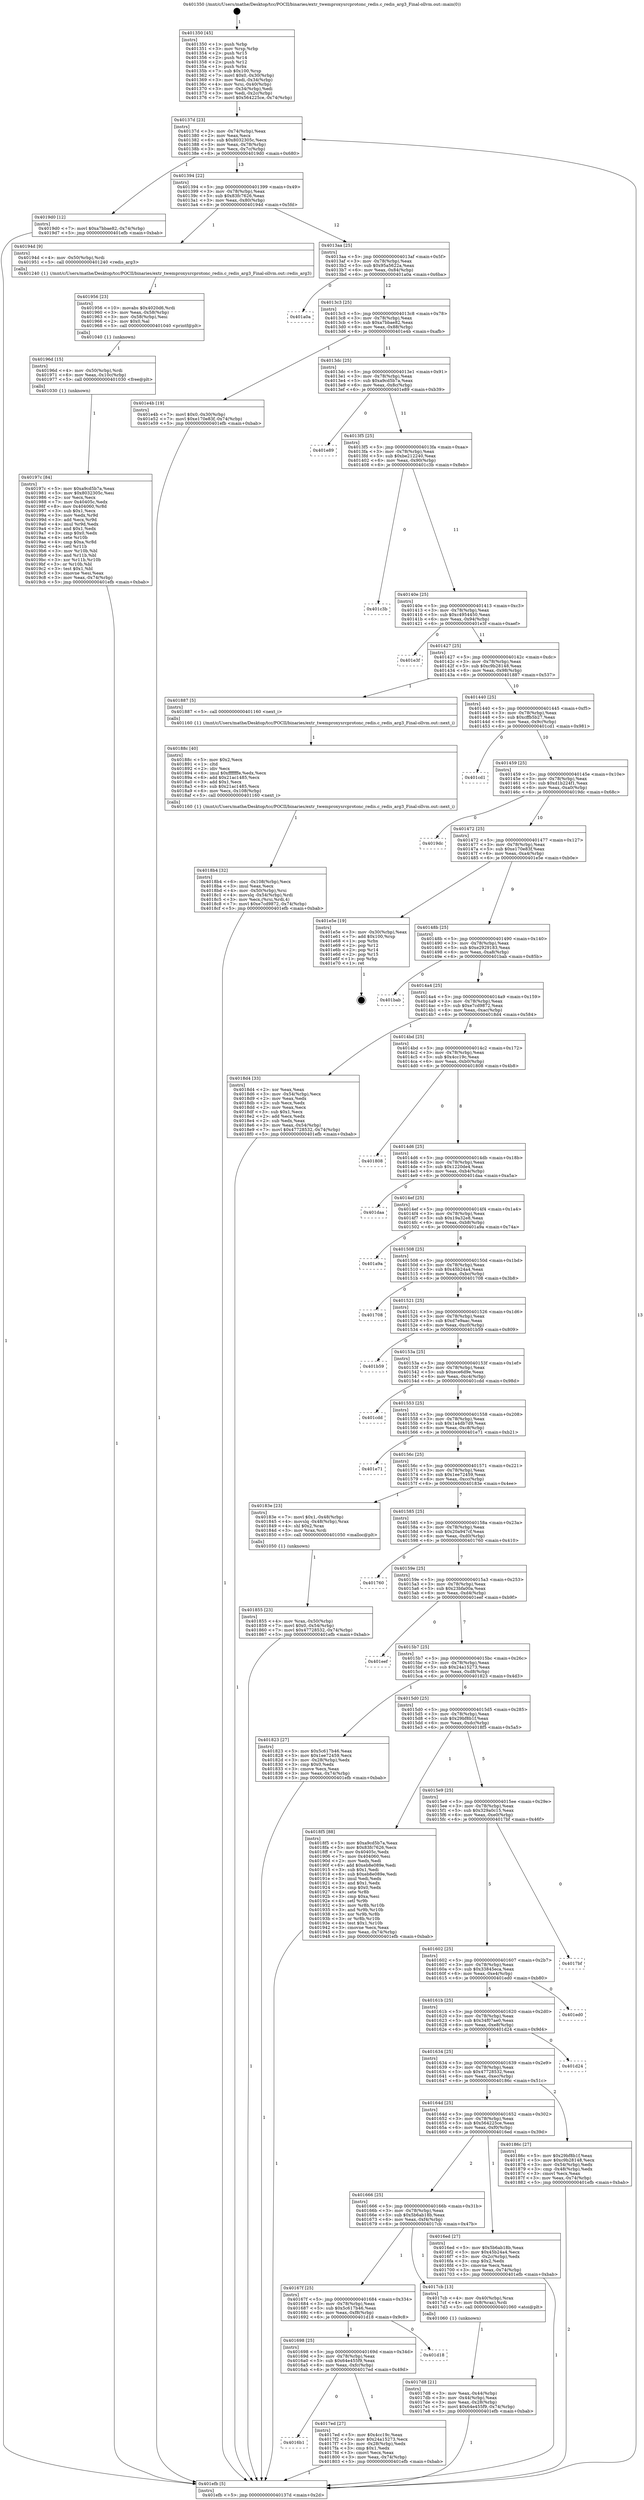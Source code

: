 digraph "0x401350" {
  label = "0x401350 (/mnt/c/Users/mathe/Desktop/tcc/POCII/binaries/extr_twemproxysrcprotonc_redis.c_redis_arg3_Final-ollvm.out::main(0))"
  labelloc = "t"
  node[shape=record]

  Entry [label="",width=0.3,height=0.3,shape=circle,fillcolor=black,style=filled]
  "0x40137d" [label="{
     0x40137d [23]\l
     | [instrs]\l
     &nbsp;&nbsp;0x40137d \<+3\>: mov -0x74(%rbp),%eax\l
     &nbsp;&nbsp;0x401380 \<+2\>: mov %eax,%ecx\l
     &nbsp;&nbsp;0x401382 \<+6\>: sub $0x8032305c,%ecx\l
     &nbsp;&nbsp;0x401388 \<+3\>: mov %eax,-0x78(%rbp)\l
     &nbsp;&nbsp;0x40138b \<+3\>: mov %ecx,-0x7c(%rbp)\l
     &nbsp;&nbsp;0x40138e \<+6\>: je 00000000004019d0 \<main+0x680\>\l
  }"]
  "0x4019d0" [label="{
     0x4019d0 [12]\l
     | [instrs]\l
     &nbsp;&nbsp;0x4019d0 \<+7\>: movl $0xa7bbae82,-0x74(%rbp)\l
     &nbsp;&nbsp;0x4019d7 \<+5\>: jmp 0000000000401efb \<main+0xbab\>\l
  }"]
  "0x401394" [label="{
     0x401394 [22]\l
     | [instrs]\l
     &nbsp;&nbsp;0x401394 \<+5\>: jmp 0000000000401399 \<main+0x49\>\l
     &nbsp;&nbsp;0x401399 \<+3\>: mov -0x78(%rbp),%eax\l
     &nbsp;&nbsp;0x40139c \<+5\>: sub $0x83fc7626,%eax\l
     &nbsp;&nbsp;0x4013a1 \<+3\>: mov %eax,-0x80(%rbp)\l
     &nbsp;&nbsp;0x4013a4 \<+6\>: je 000000000040194d \<main+0x5fd\>\l
  }"]
  Exit [label="",width=0.3,height=0.3,shape=circle,fillcolor=black,style=filled,peripheries=2]
  "0x40194d" [label="{
     0x40194d [9]\l
     | [instrs]\l
     &nbsp;&nbsp;0x40194d \<+4\>: mov -0x50(%rbp),%rdi\l
     &nbsp;&nbsp;0x401951 \<+5\>: call 0000000000401240 \<redis_arg3\>\l
     | [calls]\l
     &nbsp;&nbsp;0x401240 \{1\} (/mnt/c/Users/mathe/Desktop/tcc/POCII/binaries/extr_twemproxysrcprotonc_redis.c_redis_arg3_Final-ollvm.out::redis_arg3)\l
  }"]
  "0x4013aa" [label="{
     0x4013aa [25]\l
     | [instrs]\l
     &nbsp;&nbsp;0x4013aa \<+5\>: jmp 00000000004013af \<main+0x5f\>\l
     &nbsp;&nbsp;0x4013af \<+3\>: mov -0x78(%rbp),%eax\l
     &nbsp;&nbsp;0x4013b2 \<+5\>: sub $0x95a5622a,%eax\l
     &nbsp;&nbsp;0x4013b7 \<+6\>: mov %eax,-0x84(%rbp)\l
     &nbsp;&nbsp;0x4013bd \<+6\>: je 0000000000401a0a \<main+0x6ba\>\l
  }"]
  "0x40197c" [label="{
     0x40197c [84]\l
     | [instrs]\l
     &nbsp;&nbsp;0x40197c \<+5\>: mov $0xa9cd5b7a,%eax\l
     &nbsp;&nbsp;0x401981 \<+5\>: mov $0x8032305c,%esi\l
     &nbsp;&nbsp;0x401986 \<+2\>: xor %ecx,%ecx\l
     &nbsp;&nbsp;0x401988 \<+7\>: mov 0x40405c,%edx\l
     &nbsp;&nbsp;0x40198f \<+8\>: mov 0x404060,%r8d\l
     &nbsp;&nbsp;0x401997 \<+3\>: sub $0x1,%ecx\l
     &nbsp;&nbsp;0x40199a \<+3\>: mov %edx,%r9d\l
     &nbsp;&nbsp;0x40199d \<+3\>: add %ecx,%r9d\l
     &nbsp;&nbsp;0x4019a0 \<+4\>: imul %r9d,%edx\l
     &nbsp;&nbsp;0x4019a4 \<+3\>: and $0x1,%edx\l
     &nbsp;&nbsp;0x4019a7 \<+3\>: cmp $0x0,%edx\l
     &nbsp;&nbsp;0x4019aa \<+4\>: sete %r10b\l
     &nbsp;&nbsp;0x4019ae \<+4\>: cmp $0xa,%r8d\l
     &nbsp;&nbsp;0x4019b2 \<+4\>: setl %r11b\l
     &nbsp;&nbsp;0x4019b6 \<+3\>: mov %r10b,%bl\l
     &nbsp;&nbsp;0x4019b9 \<+3\>: and %r11b,%bl\l
     &nbsp;&nbsp;0x4019bc \<+3\>: xor %r11b,%r10b\l
     &nbsp;&nbsp;0x4019bf \<+3\>: or %r10b,%bl\l
     &nbsp;&nbsp;0x4019c2 \<+3\>: test $0x1,%bl\l
     &nbsp;&nbsp;0x4019c5 \<+3\>: cmovne %esi,%eax\l
     &nbsp;&nbsp;0x4019c8 \<+3\>: mov %eax,-0x74(%rbp)\l
     &nbsp;&nbsp;0x4019cb \<+5\>: jmp 0000000000401efb \<main+0xbab\>\l
  }"]
  "0x401a0a" [label="{
     0x401a0a\l
  }", style=dashed]
  "0x4013c3" [label="{
     0x4013c3 [25]\l
     | [instrs]\l
     &nbsp;&nbsp;0x4013c3 \<+5\>: jmp 00000000004013c8 \<main+0x78\>\l
     &nbsp;&nbsp;0x4013c8 \<+3\>: mov -0x78(%rbp),%eax\l
     &nbsp;&nbsp;0x4013cb \<+5\>: sub $0xa7bbae82,%eax\l
     &nbsp;&nbsp;0x4013d0 \<+6\>: mov %eax,-0x88(%rbp)\l
     &nbsp;&nbsp;0x4013d6 \<+6\>: je 0000000000401e4b \<main+0xafb\>\l
  }"]
  "0x40196d" [label="{
     0x40196d [15]\l
     | [instrs]\l
     &nbsp;&nbsp;0x40196d \<+4\>: mov -0x50(%rbp),%rdi\l
     &nbsp;&nbsp;0x401971 \<+6\>: mov %eax,-0x10c(%rbp)\l
     &nbsp;&nbsp;0x401977 \<+5\>: call 0000000000401030 \<free@plt\>\l
     | [calls]\l
     &nbsp;&nbsp;0x401030 \{1\} (unknown)\l
  }"]
  "0x401e4b" [label="{
     0x401e4b [19]\l
     | [instrs]\l
     &nbsp;&nbsp;0x401e4b \<+7\>: movl $0x0,-0x30(%rbp)\l
     &nbsp;&nbsp;0x401e52 \<+7\>: movl $0xe170e83f,-0x74(%rbp)\l
     &nbsp;&nbsp;0x401e59 \<+5\>: jmp 0000000000401efb \<main+0xbab\>\l
  }"]
  "0x4013dc" [label="{
     0x4013dc [25]\l
     | [instrs]\l
     &nbsp;&nbsp;0x4013dc \<+5\>: jmp 00000000004013e1 \<main+0x91\>\l
     &nbsp;&nbsp;0x4013e1 \<+3\>: mov -0x78(%rbp),%eax\l
     &nbsp;&nbsp;0x4013e4 \<+5\>: sub $0xa9cd5b7a,%eax\l
     &nbsp;&nbsp;0x4013e9 \<+6\>: mov %eax,-0x8c(%rbp)\l
     &nbsp;&nbsp;0x4013ef \<+6\>: je 0000000000401e89 \<main+0xb39\>\l
  }"]
  "0x401956" [label="{
     0x401956 [23]\l
     | [instrs]\l
     &nbsp;&nbsp;0x401956 \<+10\>: movabs $0x4020d6,%rdi\l
     &nbsp;&nbsp;0x401960 \<+3\>: mov %eax,-0x58(%rbp)\l
     &nbsp;&nbsp;0x401963 \<+3\>: mov -0x58(%rbp),%esi\l
     &nbsp;&nbsp;0x401966 \<+2\>: mov $0x0,%al\l
     &nbsp;&nbsp;0x401968 \<+5\>: call 0000000000401040 \<printf@plt\>\l
     | [calls]\l
     &nbsp;&nbsp;0x401040 \{1\} (unknown)\l
  }"]
  "0x401e89" [label="{
     0x401e89\l
  }", style=dashed]
  "0x4013f5" [label="{
     0x4013f5 [25]\l
     | [instrs]\l
     &nbsp;&nbsp;0x4013f5 \<+5\>: jmp 00000000004013fa \<main+0xaa\>\l
     &nbsp;&nbsp;0x4013fa \<+3\>: mov -0x78(%rbp),%eax\l
     &nbsp;&nbsp;0x4013fd \<+5\>: sub $0xbe212240,%eax\l
     &nbsp;&nbsp;0x401402 \<+6\>: mov %eax,-0x90(%rbp)\l
     &nbsp;&nbsp;0x401408 \<+6\>: je 0000000000401c3b \<main+0x8eb\>\l
  }"]
  "0x4018b4" [label="{
     0x4018b4 [32]\l
     | [instrs]\l
     &nbsp;&nbsp;0x4018b4 \<+6\>: mov -0x108(%rbp),%ecx\l
     &nbsp;&nbsp;0x4018ba \<+3\>: imul %eax,%ecx\l
     &nbsp;&nbsp;0x4018bd \<+4\>: mov -0x50(%rbp),%rsi\l
     &nbsp;&nbsp;0x4018c1 \<+4\>: movslq -0x54(%rbp),%rdi\l
     &nbsp;&nbsp;0x4018c5 \<+3\>: mov %ecx,(%rsi,%rdi,4)\l
     &nbsp;&nbsp;0x4018c8 \<+7\>: movl $0xe7cd9872,-0x74(%rbp)\l
     &nbsp;&nbsp;0x4018cf \<+5\>: jmp 0000000000401efb \<main+0xbab\>\l
  }"]
  "0x401c3b" [label="{
     0x401c3b\l
  }", style=dashed]
  "0x40140e" [label="{
     0x40140e [25]\l
     | [instrs]\l
     &nbsp;&nbsp;0x40140e \<+5\>: jmp 0000000000401413 \<main+0xc3\>\l
     &nbsp;&nbsp;0x401413 \<+3\>: mov -0x78(%rbp),%eax\l
     &nbsp;&nbsp;0x401416 \<+5\>: sub $0xc4954450,%eax\l
     &nbsp;&nbsp;0x40141b \<+6\>: mov %eax,-0x94(%rbp)\l
     &nbsp;&nbsp;0x401421 \<+6\>: je 0000000000401e3f \<main+0xaef\>\l
  }"]
  "0x40188c" [label="{
     0x40188c [40]\l
     | [instrs]\l
     &nbsp;&nbsp;0x40188c \<+5\>: mov $0x2,%ecx\l
     &nbsp;&nbsp;0x401891 \<+1\>: cltd\l
     &nbsp;&nbsp;0x401892 \<+2\>: idiv %ecx\l
     &nbsp;&nbsp;0x401894 \<+6\>: imul $0xfffffffe,%edx,%ecx\l
     &nbsp;&nbsp;0x40189a \<+6\>: add $0x21ac1485,%ecx\l
     &nbsp;&nbsp;0x4018a0 \<+3\>: add $0x1,%ecx\l
     &nbsp;&nbsp;0x4018a3 \<+6\>: sub $0x21ac1485,%ecx\l
     &nbsp;&nbsp;0x4018a9 \<+6\>: mov %ecx,-0x108(%rbp)\l
     &nbsp;&nbsp;0x4018af \<+5\>: call 0000000000401160 \<next_i\>\l
     | [calls]\l
     &nbsp;&nbsp;0x401160 \{1\} (/mnt/c/Users/mathe/Desktop/tcc/POCII/binaries/extr_twemproxysrcprotonc_redis.c_redis_arg3_Final-ollvm.out::next_i)\l
  }"]
  "0x401e3f" [label="{
     0x401e3f\l
  }", style=dashed]
  "0x401427" [label="{
     0x401427 [25]\l
     | [instrs]\l
     &nbsp;&nbsp;0x401427 \<+5\>: jmp 000000000040142c \<main+0xdc\>\l
     &nbsp;&nbsp;0x40142c \<+3\>: mov -0x78(%rbp),%eax\l
     &nbsp;&nbsp;0x40142f \<+5\>: sub $0xc9b28148,%eax\l
     &nbsp;&nbsp;0x401434 \<+6\>: mov %eax,-0x98(%rbp)\l
     &nbsp;&nbsp;0x40143a \<+6\>: je 0000000000401887 \<main+0x537\>\l
  }"]
  "0x401855" [label="{
     0x401855 [23]\l
     | [instrs]\l
     &nbsp;&nbsp;0x401855 \<+4\>: mov %rax,-0x50(%rbp)\l
     &nbsp;&nbsp;0x401859 \<+7\>: movl $0x0,-0x54(%rbp)\l
     &nbsp;&nbsp;0x401860 \<+7\>: movl $0x47728532,-0x74(%rbp)\l
     &nbsp;&nbsp;0x401867 \<+5\>: jmp 0000000000401efb \<main+0xbab\>\l
  }"]
  "0x401887" [label="{
     0x401887 [5]\l
     | [instrs]\l
     &nbsp;&nbsp;0x401887 \<+5\>: call 0000000000401160 \<next_i\>\l
     | [calls]\l
     &nbsp;&nbsp;0x401160 \{1\} (/mnt/c/Users/mathe/Desktop/tcc/POCII/binaries/extr_twemproxysrcprotonc_redis.c_redis_arg3_Final-ollvm.out::next_i)\l
  }"]
  "0x401440" [label="{
     0x401440 [25]\l
     | [instrs]\l
     &nbsp;&nbsp;0x401440 \<+5\>: jmp 0000000000401445 \<main+0xf5\>\l
     &nbsp;&nbsp;0x401445 \<+3\>: mov -0x78(%rbp),%eax\l
     &nbsp;&nbsp;0x401448 \<+5\>: sub $0xcffb5b27,%eax\l
     &nbsp;&nbsp;0x40144d \<+6\>: mov %eax,-0x9c(%rbp)\l
     &nbsp;&nbsp;0x401453 \<+6\>: je 0000000000401cd1 \<main+0x981\>\l
  }"]
  "0x4016b1" [label="{
     0x4016b1\l
  }", style=dashed]
  "0x401cd1" [label="{
     0x401cd1\l
  }", style=dashed]
  "0x401459" [label="{
     0x401459 [25]\l
     | [instrs]\l
     &nbsp;&nbsp;0x401459 \<+5\>: jmp 000000000040145e \<main+0x10e\>\l
     &nbsp;&nbsp;0x40145e \<+3\>: mov -0x78(%rbp),%eax\l
     &nbsp;&nbsp;0x401461 \<+5\>: sub $0xd1b224f1,%eax\l
     &nbsp;&nbsp;0x401466 \<+6\>: mov %eax,-0xa0(%rbp)\l
     &nbsp;&nbsp;0x40146c \<+6\>: je 00000000004019dc \<main+0x68c\>\l
  }"]
  "0x4017ed" [label="{
     0x4017ed [27]\l
     | [instrs]\l
     &nbsp;&nbsp;0x4017ed \<+5\>: mov $0x4cc19c,%eax\l
     &nbsp;&nbsp;0x4017f2 \<+5\>: mov $0x24a15273,%ecx\l
     &nbsp;&nbsp;0x4017f7 \<+3\>: mov -0x28(%rbp),%edx\l
     &nbsp;&nbsp;0x4017fa \<+3\>: cmp $0x1,%edx\l
     &nbsp;&nbsp;0x4017fd \<+3\>: cmovl %ecx,%eax\l
     &nbsp;&nbsp;0x401800 \<+3\>: mov %eax,-0x74(%rbp)\l
     &nbsp;&nbsp;0x401803 \<+5\>: jmp 0000000000401efb \<main+0xbab\>\l
  }"]
  "0x4019dc" [label="{
     0x4019dc\l
  }", style=dashed]
  "0x401472" [label="{
     0x401472 [25]\l
     | [instrs]\l
     &nbsp;&nbsp;0x401472 \<+5\>: jmp 0000000000401477 \<main+0x127\>\l
     &nbsp;&nbsp;0x401477 \<+3\>: mov -0x78(%rbp),%eax\l
     &nbsp;&nbsp;0x40147a \<+5\>: sub $0xe170e83f,%eax\l
     &nbsp;&nbsp;0x40147f \<+6\>: mov %eax,-0xa4(%rbp)\l
     &nbsp;&nbsp;0x401485 \<+6\>: je 0000000000401e5e \<main+0xb0e\>\l
  }"]
  "0x401698" [label="{
     0x401698 [25]\l
     | [instrs]\l
     &nbsp;&nbsp;0x401698 \<+5\>: jmp 000000000040169d \<main+0x34d\>\l
     &nbsp;&nbsp;0x40169d \<+3\>: mov -0x78(%rbp),%eax\l
     &nbsp;&nbsp;0x4016a0 \<+5\>: sub $0x64e455f9,%eax\l
     &nbsp;&nbsp;0x4016a5 \<+6\>: mov %eax,-0xfc(%rbp)\l
     &nbsp;&nbsp;0x4016ab \<+6\>: je 00000000004017ed \<main+0x49d\>\l
  }"]
  "0x401e5e" [label="{
     0x401e5e [19]\l
     | [instrs]\l
     &nbsp;&nbsp;0x401e5e \<+3\>: mov -0x30(%rbp),%eax\l
     &nbsp;&nbsp;0x401e61 \<+7\>: add $0x100,%rsp\l
     &nbsp;&nbsp;0x401e68 \<+1\>: pop %rbx\l
     &nbsp;&nbsp;0x401e69 \<+2\>: pop %r12\l
     &nbsp;&nbsp;0x401e6b \<+2\>: pop %r14\l
     &nbsp;&nbsp;0x401e6d \<+2\>: pop %r15\l
     &nbsp;&nbsp;0x401e6f \<+1\>: pop %rbp\l
     &nbsp;&nbsp;0x401e70 \<+1\>: ret\l
  }"]
  "0x40148b" [label="{
     0x40148b [25]\l
     | [instrs]\l
     &nbsp;&nbsp;0x40148b \<+5\>: jmp 0000000000401490 \<main+0x140\>\l
     &nbsp;&nbsp;0x401490 \<+3\>: mov -0x78(%rbp),%eax\l
     &nbsp;&nbsp;0x401493 \<+5\>: sub $0xe2929183,%eax\l
     &nbsp;&nbsp;0x401498 \<+6\>: mov %eax,-0xa8(%rbp)\l
     &nbsp;&nbsp;0x40149e \<+6\>: je 0000000000401bab \<main+0x85b\>\l
  }"]
  "0x401d18" [label="{
     0x401d18\l
  }", style=dashed]
  "0x401bab" [label="{
     0x401bab\l
  }", style=dashed]
  "0x4014a4" [label="{
     0x4014a4 [25]\l
     | [instrs]\l
     &nbsp;&nbsp;0x4014a4 \<+5\>: jmp 00000000004014a9 \<main+0x159\>\l
     &nbsp;&nbsp;0x4014a9 \<+3\>: mov -0x78(%rbp),%eax\l
     &nbsp;&nbsp;0x4014ac \<+5\>: sub $0xe7cd9872,%eax\l
     &nbsp;&nbsp;0x4014b1 \<+6\>: mov %eax,-0xac(%rbp)\l
     &nbsp;&nbsp;0x4014b7 \<+6\>: je 00000000004018d4 \<main+0x584\>\l
  }"]
  "0x4017d8" [label="{
     0x4017d8 [21]\l
     | [instrs]\l
     &nbsp;&nbsp;0x4017d8 \<+3\>: mov %eax,-0x44(%rbp)\l
     &nbsp;&nbsp;0x4017db \<+3\>: mov -0x44(%rbp),%eax\l
     &nbsp;&nbsp;0x4017de \<+3\>: mov %eax,-0x28(%rbp)\l
     &nbsp;&nbsp;0x4017e1 \<+7\>: movl $0x64e455f9,-0x74(%rbp)\l
     &nbsp;&nbsp;0x4017e8 \<+5\>: jmp 0000000000401efb \<main+0xbab\>\l
  }"]
  "0x4018d4" [label="{
     0x4018d4 [33]\l
     | [instrs]\l
     &nbsp;&nbsp;0x4018d4 \<+2\>: xor %eax,%eax\l
     &nbsp;&nbsp;0x4018d6 \<+3\>: mov -0x54(%rbp),%ecx\l
     &nbsp;&nbsp;0x4018d9 \<+2\>: mov %eax,%edx\l
     &nbsp;&nbsp;0x4018db \<+2\>: sub %ecx,%edx\l
     &nbsp;&nbsp;0x4018dd \<+2\>: mov %eax,%ecx\l
     &nbsp;&nbsp;0x4018df \<+3\>: sub $0x1,%ecx\l
     &nbsp;&nbsp;0x4018e2 \<+2\>: add %ecx,%edx\l
     &nbsp;&nbsp;0x4018e4 \<+2\>: sub %edx,%eax\l
     &nbsp;&nbsp;0x4018e6 \<+3\>: mov %eax,-0x54(%rbp)\l
     &nbsp;&nbsp;0x4018e9 \<+7\>: movl $0x47728532,-0x74(%rbp)\l
     &nbsp;&nbsp;0x4018f0 \<+5\>: jmp 0000000000401efb \<main+0xbab\>\l
  }"]
  "0x4014bd" [label="{
     0x4014bd [25]\l
     | [instrs]\l
     &nbsp;&nbsp;0x4014bd \<+5\>: jmp 00000000004014c2 \<main+0x172\>\l
     &nbsp;&nbsp;0x4014c2 \<+3\>: mov -0x78(%rbp),%eax\l
     &nbsp;&nbsp;0x4014c5 \<+5\>: sub $0x4cc19c,%eax\l
     &nbsp;&nbsp;0x4014ca \<+6\>: mov %eax,-0xb0(%rbp)\l
     &nbsp;&nbsp;0x4014d0 \<+6\>: je 0000000000401808 \<main+0x4b8\>\l
  }"]
  "0x40167f" [label="{
     0x40167f [25]\l
     | [instrs]\l
     &nbsp;&nbsp;0x40167f \<+5\>: jmp 0000000000401684 \<main+0x334\>\l
     &nbsp;&nbsp;0x401684 \<+3\>: mov -0x78(%rbp),%eax\l
     &nbsp;&nbsp;0x401687 \<+5\>: sub $0x5c617b46,%eax\l
     &nbsp;&nbsp;0x40168c \<+6\>: mov %eax,-0xf8(%rbp)\l
     &nbsp;&nbsp;0x401692 \<+6\>: je 0000000000401d18 \<main+0x9c8\>\l
  }"]
  "0x401808" [label="{
     0x401808\l
  }", style=dashed]
  "0x4014d6" [label="{
     0x4014d6 [25]\l
     | [instrs]\l
     &nbsp;&nbsp;0x4014d6 \<+5\>: jmp 00000000004014db \<main+0x18b\>\l
     &nbsp;&nbsp;0x4014db \<+3\>: mov -0x78(%rbp),%eax\l
     &nbsp;&nbsp;0x4014de \<+5\>: sub $0x1220de4,%eax\l
     &nbsp;&nbsp;0x4014e3 \<+6\>: mov %eax,-0xb4(%rbp)\l
     &nbsp;&nbsp;0x4014e9 \<+6\>: je 0000000000401daa \<main+0xa5a\>\l
  }"]
  "0x4017cb" [label="{
     0x4017cb [13]\l
     | [instrs]\l
     &nbsp;&nbsp;0x4017cb \<+4\>: mov -0x40(%rbp),%rax\l
     &nbsp;&nbsp;0x4017cf \<+4\>: mov 0x8(%rax),%rdi\l
     &nbsp;&nbsp;0x4017d3 \<+5\>: call 0000000000401060 \<atoi@plt\>\l
     | [calls]\l
     &nbsp;&nbsp;0x401060 \{1\} (unknown)\l
  }"]
  "0x401daa" [label="{
     0x401daa\l
  }", style=dashed]
  "0x4014ef" [label="{
     0x4014ef [25]\l
     | [instrs]\l
     &nbsp;&nbsp;0x4014ef \<+5\>: jmp 00000000004014f4 \<main+0x1a4\>\l
     &nbsp;&nbsp;0x4014f4 \<+3\>: mov -0x78(%rbp),%eax\l
     &nbsp;&nbsp;0x4014f7 \<+5\>: sub $0x19a32e8,%eax\l
     &nbsp;&nbsp;0x4014fc \<+6\>: mov %eax,-0xb8(%rbp)\l
     &nbsp;&nbsp;0x401502 \<+6\>: je 0000000000401a9a \<main+0x74a\>\l
  }"]
  "0x401350" [label="{
     0x401350 [45]\l
     | [instrs]\l
     &nbsp;&nbsp;0x401350 \<+1\>: push %rbp\l
     &nbsp;&nbsp;0x401351 \<+3\>: mov %rsp,%rbp\l
     &nbsp;&nbsp;0x401354 \<+2\>: push %r15\l
     &nbsp;&nbsp;0x401356 \<+2\>: push %r14\l
     &nbsp;&nbsp;0x401358 \<+2\>: push %r12\l
     &nbsp;&nbsp;0x40135a \<+1\>: push %rbx\l
     &nbsp;&nbsp;0x40135b \<+7\>: sub $0x100,%rsp\l
     &nbsp;&nbsp;0x401362 \<+7\>: movl $0x0,-0x30(%rbp)\l
     &nbsp;&nbsp;0x401369 \<+3\>: mov %edi,-0x34(%rbp)\l
     &nbsp;&nbsp;0x40136c \<+4\>: mov %rsi,-0x40(%rbp)\l
     &nbsp;&nbsp;0x401370 \<+3\>: mov -0x34(%rbp),%edi\l
     &nbsp;&nbsp;0x401373 \<+3\>: mov %edi,-0x2c(%rbp)\l
     &nbsp;&nbsp;0x401376 \<+7\>: movl $0x564225ce,-0x74(%rbp)\l
  }"]
  "0x401a9a" [label="{
     0x401a9a\l
  }", style=dashed]
  "0x401508" [label="{
     0x401508 [25]\l
     | [instrs]\l
     &nbsp;&nbsp;0x401508 \<+5\>: jmp 000000000040150d \<main+0x1bd\>\l
     &nbsp;&nbsp;0x40150d \<+3\>: mov -0x78(%rbp),%eax\l
     &nbsp;&nbsp;0x401510 \<+5\>: sub $0x45b24a4,%eax\l
     &nbsp;&nbsp;0x401515 \<+6\>: mov %eax,-0xbc(%rbp)\l
     &nbsp;&nbsp;0x40151b \<+6\>: je 0000000000401708 \<main+0x3b8\>\l
  }"]
  "0x401efb" [label="{
     0x401efb [5]\l
     | [instrs]\l
     &nbsp;&nbsp;0x401efb \<+5\>: jmp 000000000040137d \<main+0x2d\>\l
  }"]
  "0x401708" [label="{
     0x401708\l
  }", style=dashed]
  "0x401521" [label="{
     0x401521 [25]\l
     | [instrs]\l
     &nbsp;&nbsp;0x401521 \<+5\>: jmp 0000000000401526 \<main+0x1d6\>\l
     &nbsp;&nbsp;0x401526 \<+3\>: mov -0x78(%rbp),%eax\l
     &nbsp;&nbsp;0x401529 \<+5\>: sub $0xd7e9aac,%eax\l
     &nbsp;&nbsp;0x40152e \<+6\>: mov %eax,-0xc0(%rbp)\l
     &nbsp;&nbsp;0x401534 \<+6\>: je 0000000000401b59 \<main+0x809\>\l
  }"]
  "0x401666" [label="{
     0x401666 [25]\l
     | [instrs]\l
     &nbsp;&nbsp;0x401666 \<+5\>: jmp 000000000040166b \<main+0x31b\>\l
     &nbsp;&nbsp;0x40166b \<+3\>: mov -0x78(%rbp),%eax\l
     &nbsp;&nbsp;0x40166e \<+5\>: sub $0x5b6ab18b,%eax\l
     &nbsp;&nbsp;0x401673 \<+6\>: mov %eax,-0xf4(%rbp)\l
     &nbsp;&nbsp;0x401679 \<+6\>: je 00000000004017cb \<main+0x47b\>\l
  }"]
  "0x401b59" [label="{
     0x401b59\l
  }", style=dashed]
  "0x40153a" [label="{
     0x40153a [25]\l
     | [instrs]\l
     &nbsp;&nbsp;0x40153a \<+5\>: jmp 000000000040153f \<main+0x1ef\>\l
     &nbsp;&nbsp;0x40153f \<+3\>: mov -0x78(%rbp),%eax\l
     &nbsp;&nbsp;0x401542 \<+5\>: sub $0xece6d9e,%eax\l
     &nbsp;&nbsp;0x401547 \<+6\>: mov %eax,-0xc4(%rbp)\l
     &nbsp;&nbsp;0x40154d \<+6\>: je 0000000000401cdd \<main+0x98d\>\l
  }"]
  "0x4016ed" [label="{
     0x4016ed [27]\l
     | [instrs]\l
     &nbsp;&nbsp;0x4016ed \<+5\>: mov $0x5b6ab18b,%eax\l
     &nbsp;&nbsp;0x4016f2 \<+5\>: mov $0x45b24a4,%ecx\l
     &nbsp;&nbsp;0x4016f7 \<+3\>: mov -0x2c(%rbp),%edx\l
     &nbsp;&nbsp;0x4016fa \<+3\>: cmp $0x2,%edx\l
     &nbsp;&nbsp;0x4016fd \<+3\>: cmovne %ecx,%eax\l
     &nbsp;&nbsp;0x401700 \<+3\>: mov %eax,-0x74(%rbp)\l
     &nbsp;&nbsp;0x401703 \<+5\>: jmp 0000000000401efb \<main+0xbab\>\l
  }"]
  "0x401cdd" [label="{
     0x401cdd\l
  }", style=dashed]
  "0x401553" [label="{
     0x401553 [25]\l
     | [instrs]\l
     &nbsp;&nbsp;0x401553 \<+5\>: jmp 0000000000401558 \<main+0x208\>\l
     &nbsp;&nbsp;0x401558 \<+3\>: mov -0x78(%rbp),%eax\l
     &nbsp;&nbsp;0x40155b \<+5\>: sub $0x1a4db7d9,%eax\l
     &nbsp;&nbsp;0x401560 \<+6\>: mov %eax,-0xc8(%rbp)\l
     &nbsp;&nbsp;0x401566 \<+6\>: je 0000000000401e71 \<main+0xb21\>\l
  }"]
  "0x40164d" [label="{
     0x40164d [25]\l
     | [instrs]\l
     &nbsp;&nbsp;0x40164d \<+5\>: jmp 0000000000401652 \<main+0x302\>\l
     &nbsp;&nbsp;0x401652 \<+3\>: mov -0x78(%rbp),%eax\l
     &nbsp;&nbsp;0x401655 \<+5\>: sub $0x564225ce,%eax\l
     &nbsp;&nbsp;0x40165a \<+6\>: mov %eax,-0xf0(%rbp)\l
     &nbsp;&nbsp;0x401660 \<+6\>: je 00000000004016ed \<main+0x39d\>\l
  }"]
  "0x401e71" [label="{
     0x401e71\l
  }", style=dashed]
  "0x40156c" [label="{
     0x40156c [25]\l
     | [instrs]\l
     &nbsp;&nbsp;0x40156c \<+5\>: jmp 0000000000401571 \<main+0x221\>\l
     &nbsp;&nbsp;0x401571 \<+3\>: mov -0x78(%rbp),%eax\l
     &nbsp;&nbsp;0x401574 \<+5\>: sub $0x1ee72459,%eax\l
     &nbsp;&nbsp;0x401579 \<+6\>: mov %eax,-0xcc(%rbp)\l
     &nbsp;&nbsp;0x40157f \<+6\>: je 000000000040183e \<main+0x4ee\>\l
  }"]
  "0x40186c" [label="{
     0x40186c [27]\l
     | [instrs]\l
     &nbsp;&nbsp;0x40186c \<+5\>: mov $0x29bf8b1f,%eax\l
     &nbsp;&nbsp;0x401871 \<+5\>: mov $0xc9b28148,%ecx\l
     &nbsp;&nbsp;0x401876 \<+3\>: mov -0x54(%rbp),%edx\l
     &nbsp;&nbsp;0x401879 \<+3\>: cmp -0x48(%rbp),%edx\l
     &nbsp;&nbsp;0x40187c \<+3\>: cmovl %ecx,%eax\l
     &nbsp;&nbsp;0x40187f \<+3\>: mov %eax,-0x74(%rbp)\l
     &nbsp;&nbsp;0x401882 \<+5\>: jmp 0000000000401efb \<main+0xbab\>\l
  }"]
  "0x40183e" [label="{
     0x40183e [23]\l
     | [instrs]\l
     &nbsp;&nbsp;0x40183e \<+7\>: movl $0x1,-0x48(%rbp)\l
     &nbsp;&nbsp;0x401845 \<+4\>: movslq -0x48(%rbp),%rax\l
     &nbsp;&nbsp;0x401849 \<+4\>: shl $0x2,%rax\l
     &nbsp;&nbsp;0x40184d \<+3\>: mov %rax,%rdi\l
     &nbsp;&nbsp;0x401850 \<+5\>: call 0000000000401050 \<malloc@plt\>\l
     | [calls]\l
     &nbsp;&nbsp;0x401050 \{1\} (unknown)\l
  }"]
  "0x401585" [label="{
     0x401585 [25]\l
     | [instrs]\l
     &nbsp;&nbsp;0x401585 \<+5\>: jmp 000000000040158a \<main+0x23a\>\l
     &nbsp;&nbsp;0x40158a \<+3\>: mov -0x78(%rbp),%eax\l
     &nbsp;&nbsp;0x40158d \<+5\>: sub $0x20a947cf,%eax\l
     &nbsp;&nbsp;0x401592 \<+6\>: mov %eax,-0xd0(%rbp)\l
     &nbsp;&nbsp;0x401598 \<+6\>: je 0000000000401760 \<main+0x410\>\l
  }"]
  "0x401634" [label="{
     0x401634 [25]\l
     | [instrs]\l
     &nbsp;&nbsp;0x401634 \<+5\>: jmp 0000000000401639 \<main+0x2e9\>\l
     &nbsp;&nbsp;0x401639 \<+3\>: mov -0x78(%rbp),%eax\l
     &nbsp;&nbsp;0x40163c \<+5\>: sub $0x47728532,%eax\l
     &nbsp;&nbsp;0x401641 \<+6\>: mov %eax,-0xec(%rbp)\l
     &nbsp;&nbsp;0x401647 \<+6\>: je 000000000040186c \<main+0x51c\>\l
  }"]
  "0x401760" [label="{
     0x401760\l
  }", style=dashed]
  "0x40159e" [label="{
     0x40159e [25]\l
     | [instrs]\l
     &nbsp;&nbsp;0x40159e \<+5\>: jmp 00000000004015a3 \<main+0x253\>\l
     &nbsp;&nbsp;0x4015a3 \<+3\>: mov -0x78(%rbp),%eax\l
     &nbsp;&nbsp;0x4015a6 \<+5\>: sub $0x23bfa00a,%eax\l
     &nbsp;&nbsp;0x4015ab \<+6\>: mov %eax,-0xd4(%rbp)\l
     &nbsp;&nbsp;0x4015b1 \<+6\>: je 0000000000401eef \<main+0xb9f\>\l
  }"]
  "0x401d24" [label="{
     0x401d24\l
  }", style=dashed]
  "0x401eef" [label="{
     0x401eef\l
  }", style=dashed]
  "0x4015b7" [label="{
     0x4015b7 [25]\l
     | [instrs]\l
     &nbsp;&nbsp;0x4015b7 \<+5\>: jmp 00000000004015bc \<main+0x26c\>\l
     &nbsp;&nbsp;0x4015bc \<+3\>: mov -0x78(%rbp),%eax\l
     &nbsp;&nbsp;0x4015bf \<+5\>: sub $0x24a15273,%eax\l
     &nbsp;&nbsp;0x4015c4 \<+6\>: mov %eax,-0xd8(%rbp)\l
     &nbsp;&nbsp;0x4015ca \<+6\>: je 0000000000401823 \<main+0x4d3\>\l
  }"]
  "0x40161b" [label="{
     0x40161b [25]\l
     | [instrs]\l
     &nbsp;&nbsp;0x40161b \<+5\>: jmp 0000000000401620 \<main+0x2d0\>\l
     &nbsp;&nbsp;0x401620 \<+3\>: mov -0x78(%rbp),%eax\l
     &nbsp;&nbsp;0x401623 \<+5\>: sub $0x34f07ae0,%eax\l
     &nbsp;&nbsp;0x401628 \<+6\>: mov %eax,-0xe8(%rbp)\l
     &nbsp;&nbsp;0x40162e \<+6\>: je 0000000000401d24 \<main+0x9d4\>\l
  }"]
  "0x401823" [label="{
     0x401823 [27]\l
     | [instrs]\l
     &nbsp;&nbsp;0x401823 \<+5\>: mov $0x5c617b46,%eax\l
     &nbsp;&nbsp;0x401828 \<+5\>: mov $0x1ee72459,%ecx\l
     &nbsp;&nbsp;0x40182d \<+3\>: mov -0x28(%rbp),%edx\l
     &nbsp;&nbsp;0x401830 \<+3\>: cmp $0x0,%edx\l
     &nbsp;&nbsp;0x401833 \<+3\>: cmove %ecx,%eax\l
     &nbsp;&nbsp;0x401836 \<+3\>: mov %eax,-0x74(%rbp)\l
     &nbsp;&nbsp;0x401839 \<+5\>: jmp 0000000000401efb \<main+0xbab\>\l
  }"]
  "0x4015d0" [label="{
     0x4015d0 [25]\l
     | [instrs]\l
     &nbsp;&nbsp;0x4015d0 \<+5\>: jmp 00000000004015d5 \<main+0x285\>\l
     &nbsp;&nbsp;0x4015d5 \<+3\>: mov -0x78(%rbp),%eax\l
     &nbsp;&nbsp;0x4015d8 \<+5\>: sub $0x29bf8b1f,%eax\l
     &nbsp;&nbsp;0x4015dd \<+6\>: mov %eax,-0xdc(%rbp)\l
     &nbsp;&nbsp;0x4015e3 \<+6\>: je 00000000004018f5 \<main+0x5a5\>\l
  }"]
  "0x401ed0" [label="{
     0x401ed0\l
  }", style=dashed]
  "0x4018f5" [label="{
     0x4018f5 [88]\l
     | [instrs]\l
     &nbsp;&nbsp;0x4018f5 \<+5\>: mov $0xa9cd5b7a,%eax\l
     &nbsp;&nbsp;0x4018fa \<+5\>: mov $0x83fc7626,%ecx\l
     &nbsp;&nbsp;0x4018ff \<+7\>: mov 0x40405c,%edx\l
     &nbsp;&nbsp;0x401906 \<+7\>: mov 0x404060,%esi\l
     &nbsp;&nbsp;0x40190d \<+2\>: mov %edx,%edi\l
     &nbsp;&nbsp;0x40190f \<+6\>: add $0xeb8e089e,%edi\l
     &nbsp;&nbsp;0x401915 \<+3\>: sub $0x1,%edi\l
     &nbsp;&nbsp;0x401918 \<+6\>: sub $0xeb8e089e,%edi\l
     &nbsp;&nbsp;0x40191e \<+3\>: imul %edi,%edx\l
     &nbsp;&nbsp;0x401921 \<+3\>: and $0x1,%edx\l
     &nbsp;&nbsp;0x401924 \<+3\>: cmp $0x0,%edx\l
     &nbsp;&nbsp;0x401927 \<+4\>: sete %r8b\l
     &nbsp;&nbsp;0x40192b \<+3\>: cmp $0xa,%esi\l
     &nbsp;&nbsp;0x40192e \<+4\>: setl %r9b\l
     &nbsp;&nbsp;0x401932 \<+3\>: mov %r8b,%r10b\l
     &nbsp;&nbsp;0x401935 \<+3\>: and %r9b,%r10b\l
     &nbsp;&nbsp;0x401938 \<+3\>: xor %r9b,%r8b\l
     &nbsp;&nbsp;0x40193b \<+3\>: or %r8b,%r10b\l
     &nbsp;&nbsp;0x40193e \<+4\>: test $0x1,%r10b\l
     &nbsp;&nbsp;0x401942 \<+3\>: cmovne %ecx,%eax\l
     &nbsp;&nbsp;0x401945 \<+3\>: mov %eax,-0x74(%rbp)\l
     &nbsp;&nbsp;0x401948 \<+5\>: jmp 0000000000401efb \<main+0xbab\>\l
  }"]
  "0x4015e9" [label="{
     0x4015e9 [25]\l
     | [instrs]\l
     &nbsp;&nbsp;0x4015e9 \<+5\>: jmp 00000000004015ee \<main+0x29e\>\l
     &nbsp;&nbsp;0x4015ee \<+3\>: mov -0x78(%rbp),%eax\l
     &nbsp;&nbsp;0x4015f1 \<+5\>: sub $0x329a0c15,%eax\l
     &nbsp;&nbsp;0x4015f6 \<+6\>: mov %eax,-0xe0(%rbp)\l
     &nbsp;&nbsp;0x4015fc \<+6\>: je 00000000004017bf \<main+0x46f\>\l
  }"]
  "0x401602" [label="{
     0x401602 [25]\l
     | [instrs]\l
     &nbsp;&nbsp;0x401602 \<+5\>: jmp 0000000000401607 \<main+0x2b7\>\l
     &nbsp;&nbsp;0x401607 \<+3\>: mov -0x78(%rbp),%eax\l
     &nbsp;&nbsp;0x40160a \<+5\>: sub $0x33845eca,%eax\l
     &nbsp;&nbsp;0x40160f \<+6\>: mov %eax,-0xe4(%rbp)\l
     &nbsp;&nbsp;0x401615 \<+6\>: je 0000000000401ed0 \<main+0xb80\>\l
  }"]
  "0x4017bf" [label="{
     0x4017bf\l
  }", style=dashed]
  Entry -> "0x401350" [label=" 1"]
  "0x40137d" -> "0x4019d0" [label=" 1"]
  "0x40137d" -> "0x401394" [label=" 13"]
  "0x401e5e" -> Exit [label=" 1"]
  "0x401394" -> "0x40194d" [label=" 1"]
  "0x401394" -> "0x4013aa" [label=" 12"]
  "0x401e4b" -> "0x401efb" [label=" 1"]
  "0x4013aa" -> "0x401a0a" [label=" 0"]
  "0x4013aa" -> "0x4013c3" [label=" 12"]
  "0x4019d0" -> "0x401efb" [label=" 1"]
  "0x4013c3" -> "0x401e4b" [label=" 1"]
  "0x4013c3" -> "0x4013dc" [label=" 11"]
  "0x40197c" -> "0x401efb" [label=" 1"]
  "0x4013dc" -> "0x401e89" [label=" 0"]
  "0x4013dc" -> "0x4013f5" [label=" 11"]
  "0x40196d" -> "0x40197c" [label=" 1"]
  "0x4013f5" -> "0x401c3b" [label=" 0"]
  "0x4013f5" -> "0x40140e" [label=" 11"]
  "0x401956" -> "0x40196d" [label=" 1"]
  "0x40140e" -> "0x401e3f" [label=" 0"]
  "0x40140e" -> "0x401427" [label=" 11"]
  "0x40194d" -> "0x401956" [label=" 1"]
  "0x401427" -> "0x401887" [label=" 1"]
  "0x401427" -> "0x401440" [label=" 10"]
  "0x4018f5" -> "0x401efb" [label=" 1"]
  "0x401440" -> "0x401cd1" [label=" 0"]
  "0x401440" -> "0x401459" [label=" 10"]
  "0x4018d4" -> "0x401efb" [label=" 1"]
  "0x401459" -> "0x4019dc" [label=" 0"]
  "0x401459" -> "0x401472" [label=" 10"]
  "0x4018b4" -> "0x401efb" [label=" 1"]
  "0x401472" -> "0x401e5e" [label=" 1"]
  "0x401472" -> "0x40148b" [label=" 9"]
  "0x401887" -> "0x40188c" [label=" 1"]
  "0x40148b" -> "0x401bab" [label=" 0"]
  "0x40148b" -> "0x4014a4" [label=" 9"]
  "0x40186c" -> "0x401efb" [label=" 2"]
  "0x4014a4" -> "0x4018d4" [label=" 1"]
  "0x4014a4" -> "0x4014bd" [label=" 8"]
  "0x40183e" -> "0x401855" [label=" 1"]
  "0x4014bd" -> "0x401808" [label=" 0"]
  "0x4014bd" -> "0x4014d6" [label=" 8"]
  "0x401823" -> "0x401efb" [label=" 1"]
  "0x4014d6" -> "0x401daa" [label=" 0"]
  "0x4014d6" -> "0x4014ef" [label=" 8"]
  "0x4017ed" -> "0x401efb" [label=" 1"]
  "0x4014ef" -> "0x401a9a" [label=" 0"]
  "0x4014ef" -> "0x401508" [label=" 8"]
  "0x401698" -> "0x4017ed" [label=" 1"]
  "0x401508" -> "0x401708" [label=" 0"]
  "0x401508" -> "0x401521" [label=" 8"]
  "0x40188c" -> "0x4018b4" [label=" 1"]
  "0x401521" -> "0x401b59" [label=" 0"]
  "0x401521" -> "0x40153a" [label=" 8"]
  "0x40167f" -> "0x401698" [label=" 1"]
  "0x40153a" -> "0x401cdd" [label=" 0"]
  "0x40153a" -> "0x401553" [label=" 8"]
  "0x40167f" -> "0x401d18" [label=" 0"]
  "0x401553" -> "0x401e71" [label=" 0"]
  "0x401553" -> "0x40156c" [label=" 8"]
  "0x4017d8" -> "0x401efb" [label=" 1"]
  "0x40156c" -> "0x40183e" [label=" 1"]
  "0x40156c" -> "0x401585" [label=" 7"]
  "0x4017cb" -> "0x4017d8" [label=" 1"]
  "0x401585" -> "0x401760" [label=" 0"]
  "0x401585" -> "0x40159e" [label=" 7"]
  "0x401666" -> "0x4017cb" [label=" 1"]
  "0x40159e" -> "0x401eef" [label=" 0"]
  "0x40159e" -> "0x4015b7" [label=" 7"]
  "0x401698" -> "0x4016b1" [label=" 0"]
  "0x4015b7" -> "0x401823" [label=" 1"]
  "0x4015b7" -> "0x4015d0" [label=" 6"]
  "0x401350" -> "0x40137d" [label=" 1"]
  "0x4015d0" -> "0x4018f5" [label=" 1"]
  "0x4015d0" -> "0x4015e9" [label=" 5"]
  "0x4016ed" -> "0x401efb" [label=" 1"]
  "0x4015e9" -> "0x4017bf" [label=" 0"]
  "0x4015e9" -> "0x401602" [label=" 5"]
  "0x40164d" -> "0x401666" [label=" 2"]
  "0x401602" -> "0x401ed0" [label=" 0"]
  "0x401602" -> "0x40161b" [label=" 5"]
  "0x401efb" -> "0x40137d" [label=" 13"]
  "0x40161b" -> "0x401d24" [label=" 0"]
  "0x40161b" -> "0x401634" [label=" 5"]
  "0x401666" -> "0x40167f" [label=" 1"]
  "0x401634" -> "0x40186c" [label=" 2"]
  "0x401634" -> "0x40164d" [label=" 3"]
  "0x401855" -> "0x401efb" [label=" 1"]
  "0x40164d" -> "0x4016ed" [label=" 1"]
}
